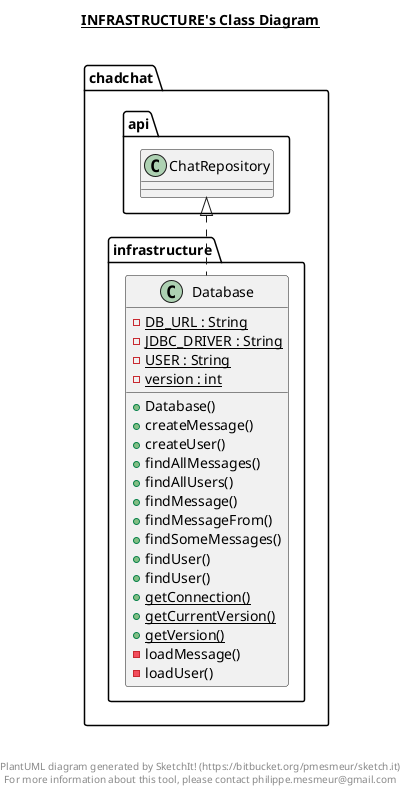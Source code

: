 @startuml

title __INFRASTRUCTURE's Class Diagram__\n

  namespace chadchat.infrastructure {
    class chadchat.infrastructure.Database {
        {static} - DB_URL : String
        {static} - JDBC_DRIVER : String
        {static} - USER : String
        {static} - version : int
        + Database()
        + createMessage()
        + createUser()
        + findAllMessages()
        + findAllUsers()
        + findMessage()
        + findMessageFrom()
        + findSomeMessages()
        + findUser()
        + findUser()
        {static} + getConnection()
        {static} + getCurrentVersion()
        {static} + getVersion()
        - loadMessage()
        - loadUser()
    }
  }
  

  chadchat.infrastructure.Database .up.|> chadchat.api.ChatRepository


right footer


PlantUML diagram generated by SketchIt! (https://bitbucket.org/pmesmeur/sketch.it)
For more information about this tool, please contact philippe.mesmeur@gmail.com
endfooter

@enduml
